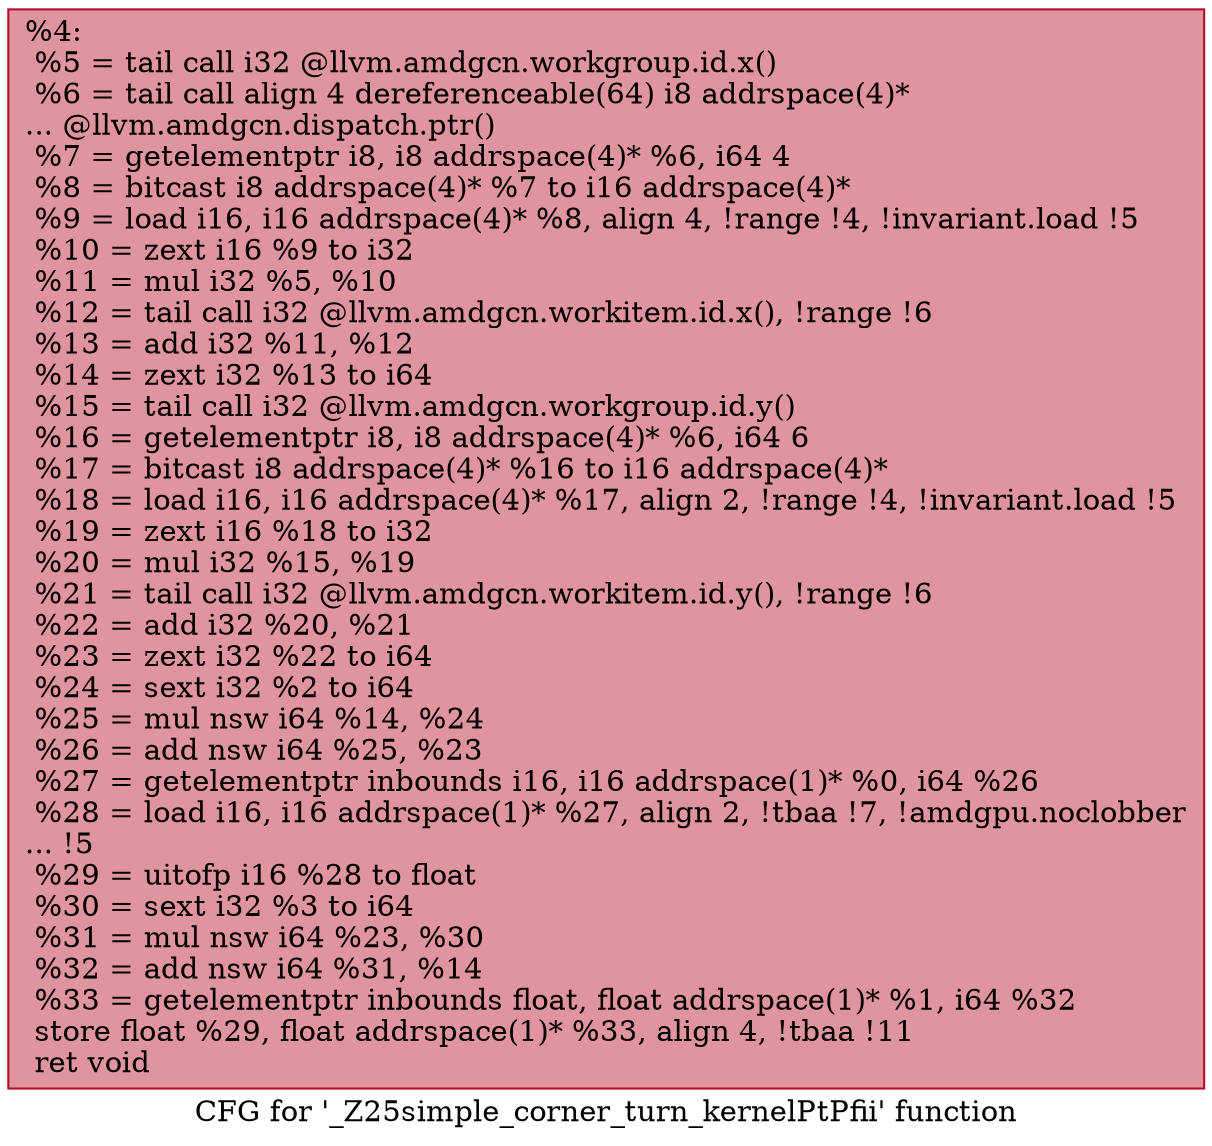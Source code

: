 digraph "CFG for '_Z25simple_corner_turn_kernelPtPfii' function" {
	label="CFG for '_Z25simple_corner_turn_kernelPtPfii' function";

	Node0x616e300 [shape=record,color="#b70d28ff", style=filled, fillcolor="#b70d2870",label="{%4:\l  %5 = tail call i32 @llvm.amdgcn.workgroup.id.x()\l  %6 = tail call align 4 dereferenceable(64) i8 addrspace(4)*\l... @llvm.amdgcn.dispatch.ptr()\l  %7 = getelementptr i8, i8 addrspace(4)* %6, i64 4\l  %8 = bitcast i8 addrspace(4)* %7 to i16 addrspace(4)*\l  %9 = load i16, i16 addrspace(4)* %8, align 4, !range !4, !invariant.load !5\l  %10 = zext i16 %9 to i32\l  %11 = mul i32 %5, %10\l  %12 = tail call i32 @llvm.amdgcn.workitem.id.x(), !range !6\l  %13 = add i32 %11, %12\l  %14 = zext i32 %13 to i64\l  %15 = tail call i32 @llvm.amdgcn.workgroup.id.y()\l  %16 = getelementptr i8, i8 addrspace(4)* %6, i64 6\l  %17 = bitcast i8 addrspace(4)* %16 to i16 addrspace(4)*\l  %18 = load i16, i16 addrspace(4)* %17, align 2, !range !4, !invariant.load !5\l  %19 = zext i16 %18 to i32\l  %20 = mul i32 %15, %19\l  %21 = tail call i32 @llvm.amdgcn.workitem.id.y(), !range !6\l  %22 = add i32 %20, %21\l  %23 = zext i32 %22 to i64\l  %24 = sext i32 %2 to i64\l  %25 = mul nsw i64 %14, %24\l  %26 = add nsw i64 %25, %23\l  %27 = getelementptr inbounds i16, i16 addrspace(1)* %0, i64 %26\l  %28 = load i16, i16 addrspace(1)* %27, align 2, !tbaa !7, !amdgpu.noclobber\l... !5\l  %29 = uitofp i16 %28 to float\l  %30 = sext i32 %3 to i64\l  %31 = mul nsw i64 %23, %30\l  %32 = add nsw i64 %31, %14\l  %33 = getelementptr inbounds float, float addrspace(1)* %1, i64 %32\l  store float %29, float addrspace(1)* %33, align 4, !tbaa !11\l  ret void\l}"];
}
